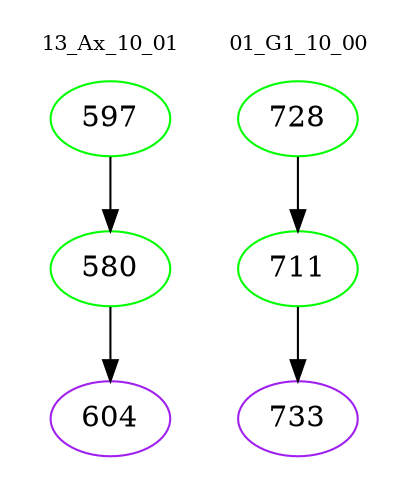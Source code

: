 digraph{
subgraph cluster_0 {
color = white
label = "13_Ax_10_01";
fontsize=10;
T0_597 [label="597", color="green"]
T0_597 -> T0_580 [color="black"]
T0_580 [label="580", color="green"]
T0_580 -> T0_604 [color="black"]
T0_604 [label="604", color="purple"]
}
subgraph cluster_1 {
color = white
label = "01_G1_10_00";
fontsize=10;
T1_728 [label="728", color="green"]
T1_728 -> T1_711 [color="black"]
T1_711 [label="711", color="green"]
T1_711 -> T1_733 [color="black"]
T1_733 [label="733", color="purple"]
}
}
